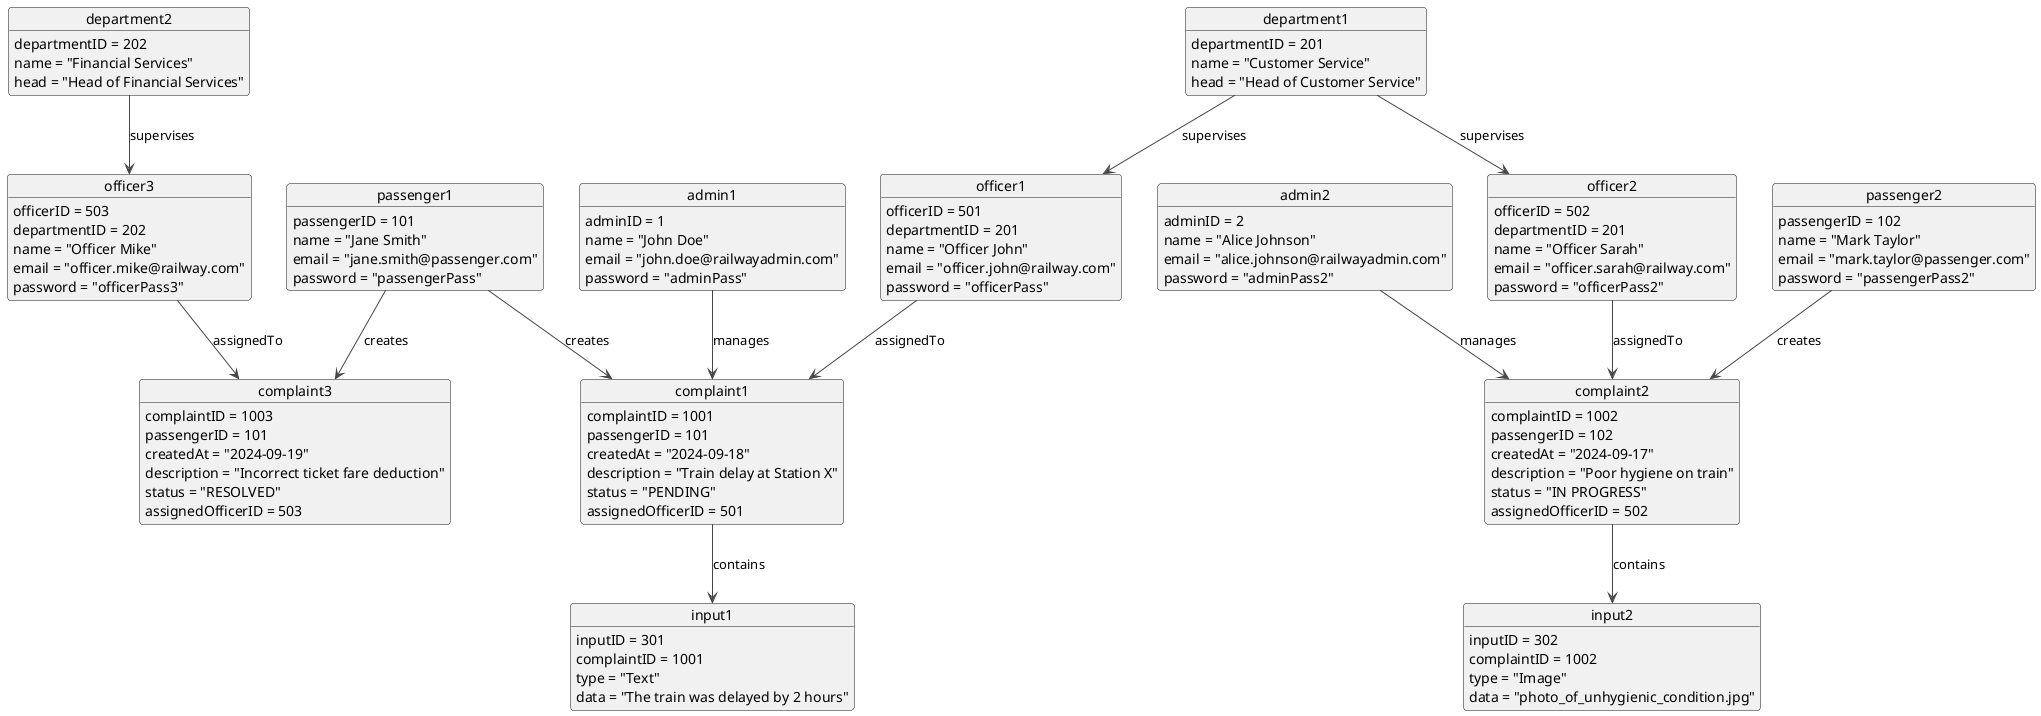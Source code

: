 @startuml
!theme vibrant
object department1 {
  departmentID = 201
  name = "Customer Service"
  head = "Head of Customer Service"
}

object department2 {
  departmentID = 202
  name = "Financial Services"
  head = "Head of Financial Services"
}

object officer1 {
  officerID = 501
  departmentID = 201
  name = "Officer John"
  email = "officer.john@railway.com"
  password = "officerPass"
}

object officer2 {
  officerID = 502
  departmentID = 201
  name = "Officer Sarah"
  email = "officer.sarah@railway.com"
  password = "officerPass2"
}

object officer3 {
  officerID = 503
  departmentID = 202
  name = "Officer Mike"
  email = "officer.mike@railway.com"
  password = "officerPass3"
}

object admin1 {
  adminID = 1
  name = "John Doe"
  email = "john.doe@railwayadmin.com"
  password = "adminPass"
}

object admin2 {
  adminID = 2
  name = "Alice Johnson"
  email = "alice.johnson@railwayadmin.com"
  password = "adminPass2"
}

object passenger1 {
  passengerID = 101
  name = "Jane Smith"
  email = "jane.smith@passenger.com"
  password = "passengerPass"
}

object passenger2 {
  passengerID = 102
  name = "Mark Taylor"
  email = "mark.taylor@passenger.com"
  password = "passengerPass2"
}

object complaint1 {
  complaintID = 1001
  passengerID = 101
  createdAt = "2024-09-18"
  description = "Train delay at Station X"
  status = "PENDING"
  assignedOfficerID = 501
}

object complaint2 {
  complaintID = 1002
  passengerID = 102
  createdAt = "2024-09-17"
  description = "Poor hygiene on train"
  status = "IN PROGRESS"
  assignedOfficerID = 502
}

object complaint3 {
  complaintID = 1003
  passengerID = 101
  createdAt = "2024-09-19"
  description = "Incorrect ticket fare deduction"
  status = "RESOLVED"
  assignedOfficerID = 503
}

object input1 {
  inputID = 301
  complaintID = 1001
  type = "Text"
  data = "The train was delayed by 2 hours"
}

object input2 {
  inputID = 302
  complaintID = 1002
  type = "Image"
  data = "photo_of_unhygienic_condition.jpg"
}

department1 -down-> officer1 : supervises
department1 -down-> officer2 : supervises
department2 -down-> officer3 : supervises

passenger1 --> complaint1 : creates
passenger2 --> complaint2 : creates
passenger1 --> complaint3 : creates

officer1 --> complaint1 : assignedTo
officer2 --> complaint2 : assignedTo
officer3 --> complaint3 : assignedTo

admin1 --> complaint1 : manages
admin2 --> complaint2 : manages

complaint1 --> input1 : contains
complaint2 --> input2 : contains

@enduml
